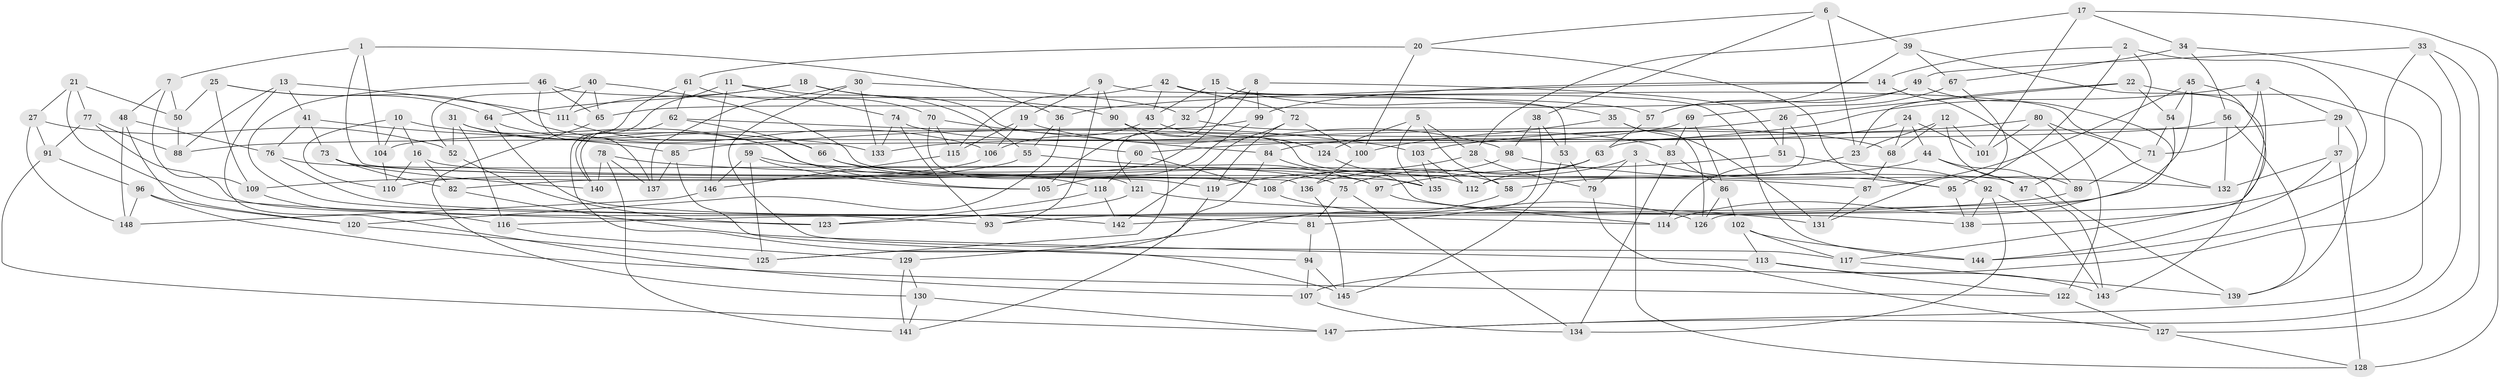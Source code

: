 // Generated by graph-tools (version 1.1) at 2025/57/03/09/25 04:57:55]
// undirected, 148 vertices, 296 edges
graph export_dot {
graph [start="1"]
  node [color=gray90,style=filled];
  1;
  2;
  3;
  4;
  5;
  6;
  7;
  8;
  9;
  10;
  11;
  12;
  13;
  14;
  15;
  16;
  17;
  18;
  19;
  20;
  21;
  22;
  23;
  24;
  25;
  26;
  27;
  28;
  29;
  30;
  31;
  32;
  33;
  34;
  35;
  36;
  37;
  38;
  39;
  40;
  41;
  42;
  43;
  44;
  45;
  46;
  47;
  48;
  49;
  50;
  51;
  52;
  53;
  54;
  55;
  56;
  57;
  58;
  59;
  60;
  61;
  62;
  63;
  64;
  65;
  66;
  67;
  68;
  69;
  70;
  71;
  72;
  73;
  74;
  75;
  76;
  77;
  78;
  79;
  80;
  81;
  82;
  83;
  84;
  85;
  86;
  87;
  88;
  89;
  90;
  91;
  92;
  93;
  94;
  95;
  96;
  97;
  98;
  99;
  100;
  101;
  102;
  103;
  104;
  105;
  106;
  107;
  108;
  109;
  110;
  111;
  112;
  113;
  114;
  115;
  116;
  117;
  118;
  119;
  120;
  121;
  122;
  123;
  124;
  125;
  126;
  127;
  128;
  129;
  130;
  131;
  132;
  133;
  134;
  135;
  136;
  137;
  138;
  139;
  140;
  141;
  142;
  143;
  144;
  145;
  146;
  147;
  148;
  1 -- 7;
  1 -- 104;
  1 -- 136;
  1 -- 36;
  2 -- 117;
  2 -- 14;
  2 -- 47;
  2 -- 95;
  3 -- 79;
  3 -- 128;
  3 -- 95;
  3 -- 136;
  4 -- 126;
  4 -- 29;
  4 -- 71;
  4 -- 60;
  5 -- 58;
  5 -- 28;
  5 -- 124;
  5 -- 135;
  6 -- 23;
  6 -- 38;
  6 -- 39;
  6 -- 20;
  7 -- 50;
  7 -- 48;
  7 -- 109;
  8 -- 99;
  8 -- 51;
  8 -- 32;
  8 -- 82;
  9 -- 93;
  9 -- 90;
  9 -- 53;
  9 -- 19;
  10 -- 16;
  10 -- 58;
  10 -- 104;
  10 -- 110;
  11 -- 74;
  11 -- 146;
  11 -- 140;
  11 -- 55;
  12 -- 89;
  12 -- 68;
  12 -- 101;
  12 -- 23;
  13 -- 88;
  13 -- 111;
  13 -- 107;
  13 -- 41;
  14 -- 36;
  14 -- 89;
  14 -- 99;
  15 -- 35;
  15 -- 121;
  15 -- 144;
  15 -- 43;
  16 -- 108;
  16 -- 82;
  16 -- 110;
  17 -- 28;
  17 -- 101;
  17 -- 128;
  17 -- 34;
  18 -- 64;
  18 -- 90;
  18 -- 47;
  18 -- 111;
  19 -- 98;
  19 -- 115;
  19 -- 106;
  20 -- 95;
  20 -- 100;
  20 -- 61;
  21 -- 77;
  21 -- 123;
  21 -- 50;
  21 -- 27;
  22 -- 147;
  22 -- 26;
  22 -- 54;
  22 -- 23;
  23 -- 114;
  24 -- 68;
  24 -- 101;
  24 -- 84;
  24 -- 44;
  25 -- 106;
  25 -- 50;
  25 -- 109;
  25 -- 64;
  26 -- 112;
  26 -- 85;
  26 -- 51;
  27 -- 91;
  27 -- 52;
  27 -- 148;
  28 -- 119;
  28 -- 79;
  29 -- 139;
  29 -- 37;
  29 -- 63;
  30 -- 32;
  30 -- 137;
  30 -- 133;
  30 -- 117;
  31 -- 116;
  31 -- 105;
  31 -- 52;
  31 -- 60;
  32 -- 105;
  32 -- 68;
  33 -- 49;
  33 -- 127;
  33 -- 147;
  33 -- 144;
  34 -- 107;
  34 -- 56;
  34 -- 67;
  35 -- 126;
  35 -- 131;
  35 -- 100;
  36 -- 120;
  36 -- 55;
  37 -- 128;
  37 -- 144;
  37 -- 132;
  38 -- 53;
  38 -- 98;
  38 -- 81;
  39 -- 57;
  39 -- 143;
  39 -- 67;
  40 -- 65;
  40 -- 111;
  40 -- 135;
  40 -- 52;
  41 -- 76;
  41 -- 85;
  41 -- 73;
  42 -- 72;
  42 -- 115;
  42 -- 71;
  42 -- 43;
  43 -- 106;
  43 -- 124;
  44 -- 139;
  44 -- 58;
  44 -- 47;
  45 -- 87;
  45 -- 116;
  45 -- 54;
  45 -- 138;
  46 -- 65;
  46 -- 57;
  46 -- 137;
  46 -- 142;
  47 -- 143;
  48 -- 120;
  48 -- 76;
  48 -- 148;
  49 -- 57;
  49 -- 65;
  49 -- 114;
  50 -- 88;
  51 -- 92;
  51 -- 97;
  52 -- 123;
  53 -- 145;
  53 -- 79;
  54 -- 71;
  54 -- 142;
  55 -- 110;
  55 -- 97;
  56 -- 139;
  56 -- 88;
  56 -- 132;
  57 -- 63;
  58 -- 129;
  59 -- 75;
  59 -- 125;
  59 -- 146;
  59 -- 105;
  60 -- 118;
  60 -- 108;
  61 -- 62;
  61 -- 70;
  61 -- 145;
  62 -- 103;
  62 -- 140;
  62 -- 66;
  63 -- 75;
  63 -- 112;
  64 -- 66;
  64 -- 81;
  65 -- 130;
  66 -- 97;
  66 -- 118;
  67 -- 69;
  67 -- 131;
  68 -- 87;
  69 -- 86;
  69 -- 133;
  69 -- 83;
  70 -- 121;
  70 -- 84;
  70 -- 115;
  71 -- 89;
  72 -- 142;
  72 -- 119;
  72 -- 100;
  73 -- 140;
  73 -- 119;
  73 -- 82;
  74 -- 83;
  74 -- 133;
  74 -- 93;
  75 -- 134;
  75 -- 81;
  76 -- 112;
  76 -- 114;
  77 -- 88;
  77 -- 91;
  77 -- 93;
  78 -- 141;
  78 -- 87;
  78 -- 137;
  78 -- 140;
  79 -- 127;
  80 -- 132;
  80 -- 101;
  80 -- 122;
  80 -- 103;
  81 -- 94;
  82 -- 113;
  83 -- 86;
  83 -- 134;
  84 -- 125;
  84 -- 135;
  85 -- 137;
  85 -- 94;
  86 -- 102;
  86 -- 126;
  87 -- 131;
  89 -- 93;
  90 -- 125;
  90 -- 124;
  91 -- 147;
  91 -- 96;
  92 -- 134;
  92 -- 138;
  92 -- 143;
  94 -- 145;
  94 -- 107;
  95 -- 138;
  96 -- 148;
  96 -- 120;
  96 -- 122;
  97 -- 114;
  98 -- 108;
  98 -- 132;
  99 -- 105;
  99 -- 104;
  100 -- 136;
  102 -- 113;
  102 -- 144;
  102 -- 117;
  103 -- 112;
  103 -- 135;
  104 -- 110;
  106 -- 109;
  107 -- 134;
  108 -- 126;
  109 -- 116;
  111 -- 133;
  113 -- 143;
  113 -- 122;
  115 -- 146;
  116 -- 129;
  117 -- 139;
  118 -- 142;
  118 -- 123;
  119 -- 141;
  120 -- 125;
  121 -- 131;
  121 -- 123;
  122 -- 127;
  124 -- 138;
  127 -- 128;
  129 -- 141;
  129 -- 130;
  130 -- 141;
  130 -- 147;
  136 -- 145;
  146 -- 148;
}
